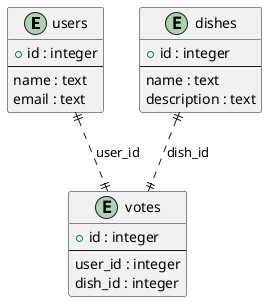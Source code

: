 @startuml

entity "users" as users {
  + id : integer
  --
  name : text
  email : text
}

entity "dishes" as dishes {
  + id : integer
  --
  name : text
  description : text
}

entity "votes" as votes {
  + id : integer
  --
  user_id : integer
  dish_id : integer
}

users ||..|| votes : user_id
dishes ||..|| votes : dish_id

@enduml
